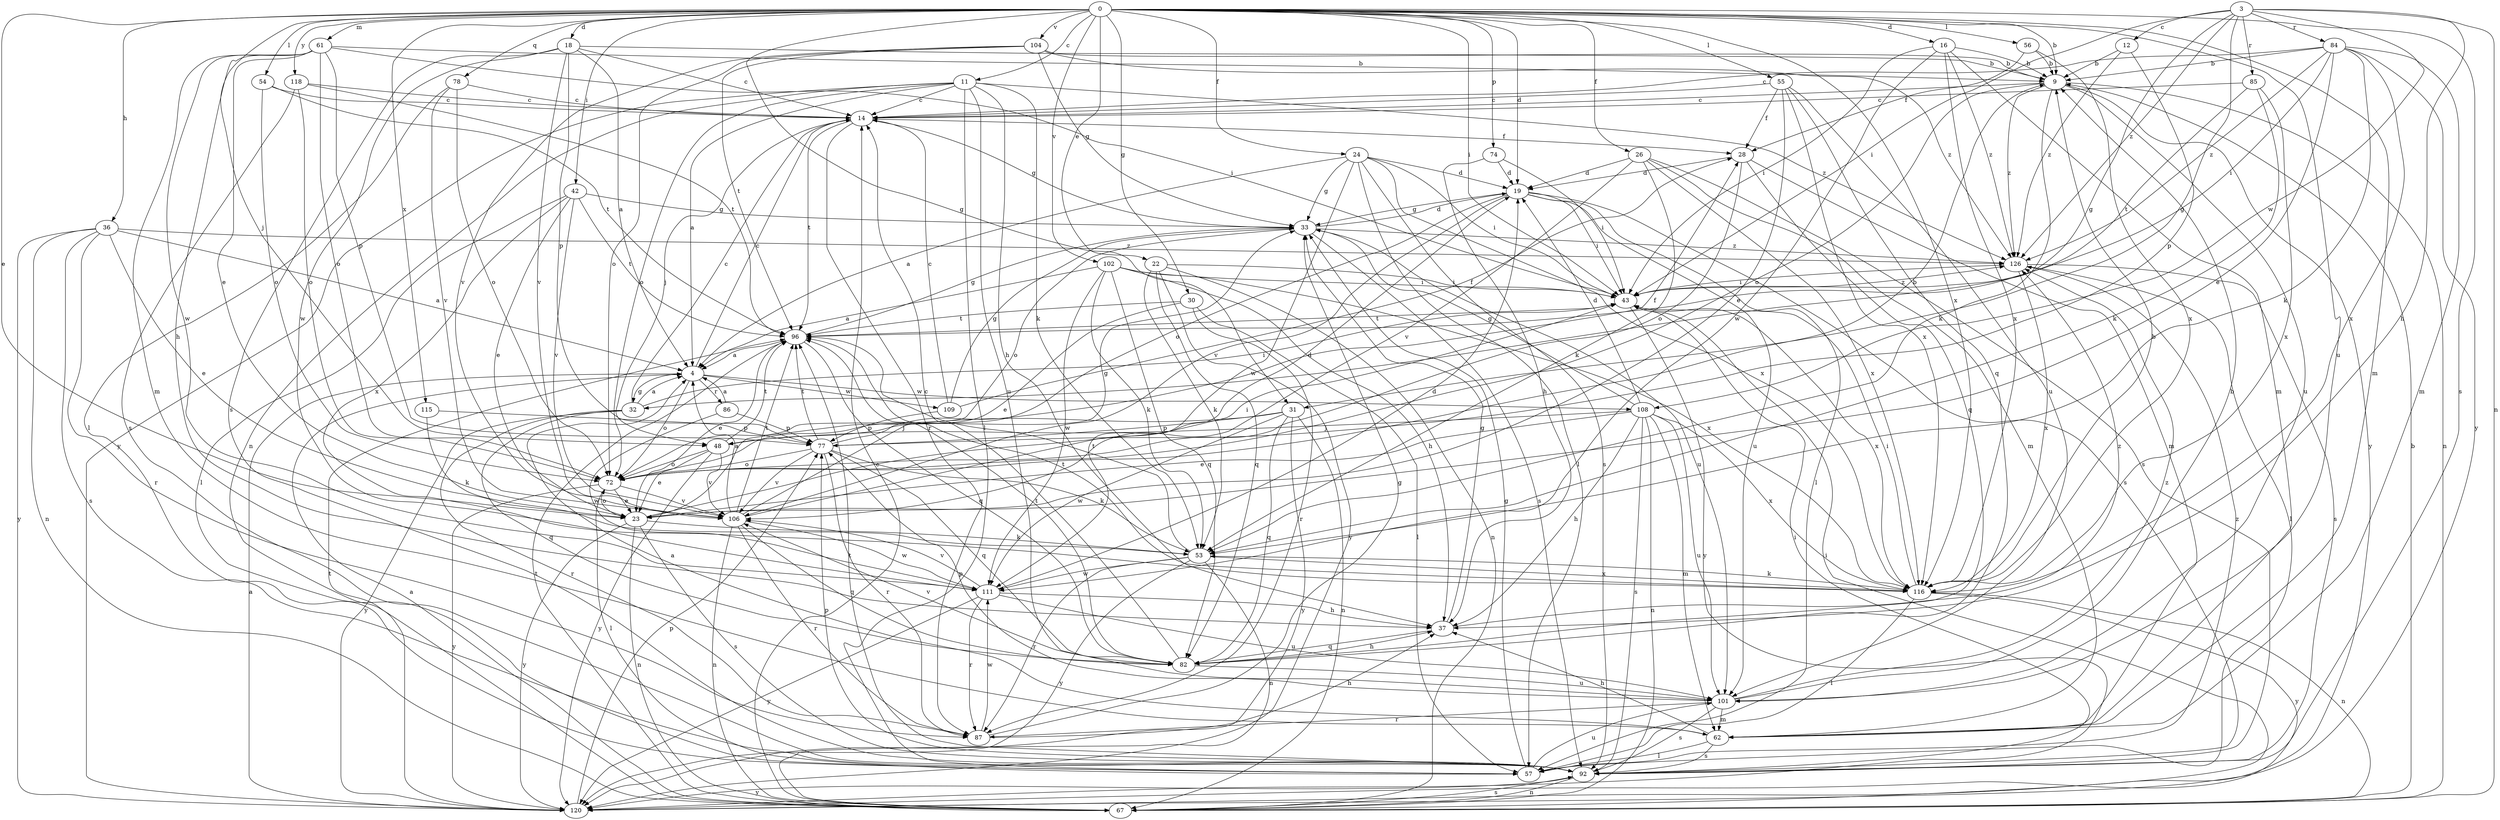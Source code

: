 strict digraph  {
0;
3;
4;
9;
11;
12;
14;
16;
18;
19;
22;
23;
24;
26;
28;
30;
31;
32;
33;
36;
37;
42;
43;
48;
53;
54;
55;
56;
57;
61;
62;
67;
72;
74;
77;
78;
82;
84;
85;
86;
87;
92;
96;
101;
102;
104;
106;
108;
109;
111;
115;
116;
118;
120;
126;
0 -> 9  [label=b];
0 -> 11  [label=c];
0 -> 16  [label=d];
0 -> 18  [label=d];
0 -> 19  [label=d];
0 -> 22  [label=e];
0 -> 23  [label=e];
0 -> 24  [label=f];
0 -> 26  [label=f];
0 -> 30  [label=g];
0 -> 31  [label=g];
0 -> 36  [label=h];
0 -> 42  [label=i];
0 -> 43  [label=i];
0 -> 48  [label=j];
0 -> 54  [label=l];
0 -> 55  [label=l];
0 -> 56  [label=l];
0 -> 61  [label=m];
0 -> 62  [label=m];
0 -> 74  [label=p];
0 -> 78  [label=q];
0 -> 92  [label=s];
0 -> 101  [label=u];
0 -> 102  [label=v];
0 -> 104  [label=v];
0 -> 115  [label=x];
0 -> 116  [label=x];
0 -> 118  [label=y];
3 -> 12  [label=c];
3 -> 31  [label=g];
3 -> 32  [label=g];
3 -> 37  [label=h];
3 -> 43  [label=i];
3 -> 67  [label=n];
3 -> 84  [label=r];
3 -> 85  [label=r];
3 -> 108  [label=w];
3 -> 126  [label=z];
4 -> 14  [label=c];
4 -> 32  [label=g];
4 -> 72  [label=o];
4 -> 86  [label=r];
4 -> 108  [label=w];
4 -> 109  [label=w];
9 -> 14  [label=c];
9 -> 53  [label=k];
9 -> 67  [label=n];
9 -> 72  [label=o];
9 -> 101  [label=u];
9 -> 120  [label=y];
9 -> 126  [label=z];
11 -> 4  [label=a];
11 -> 14  [label=c];
11 -> 37  [label=h];
11 -> 53  [label=k];
11 -> 57  [label=l];
11 -> 67  [label=n];
11 -> 72  [label=o];
11 -> 101  [label=u];
11 -> 120  [label=y];
11 -> 126  [label=z];
12 -> 9  [label=b];
12 -> 77  [label=p];
12 -> 126  [label=z];
14 -> 28  [label=f];
14 -> 33  [label=g];
14 -> 48  [label=j];
14 -> 87  [label=r];
14 -> 96  [label=t];
16 -> 9  [label=b];
16 -> 43  [label=i];
16 -> 62  [label=m];
16 -> 111  [label=w];
16 -> 116  [label=x];
16 -> 126  [label=z];
18 -> 4  [label=a];
18 -> 9  [label=b];
18 -> 14  [label=c];
18 -> 77  [label=p];
18 -> 92  [label=s];
18 -> 106  [label=v];
18 -> 111  [label=w];
19 -> 33  [label=g];
19 -> 43  [label=i];
19 -> 57  [label=l];
19 -> 72  [label=o];
19 -> 92  [label=s];
19 -> 101  [label=u];
19 -> 106  [label=v];
22 -> 43  [label=i];
22 -> 53  [label=k];
22 -> 67  [label=n];
22 -> 82  [label=q];
22 -> 120  [label=y];
23 -> 43  [label=i];
23 -> 53  [label=k];
23 -> 67  [label=n];
23 -> 72  [label=o];
23 -> 92  [label=s];
23 -> 120  [label=y];
24 -> 4  [label=a];
24 -> 19  [label=d];
24 -> 33  [label=g];
24 -> 43  [label=i];
24 -> 57  [label=l];
24 -> 92  [label=s];
24 -> 111  [label=w];
24 -> 116  [label=x];
26 -> 19  [label=d];
26 -> 53  [label=k];
26 -> 62  [label=m];
26 -> 92  [label=s];
26 -> 106  [label=v];
26 -> 116  [label=x];
28 -> 19  [label=d];
28 -> 62  [label=m];
28 -> 72  [label=o];
28 -> 82  [label=q];
30 -> 23  [label=e];
30 -> 57  [label=l];
30 -> 87  [label=r];
30 -> 96  [label=t];
31 -> 48  [label=j];
31 -> 67  [label=n];
31 -> 77  [label=p];
31 -> 82  [label=q];
31 -> 111  [label=w];
31 -> 120  [label=y];
32 -> 4  [label=a];
32 -> 14  [label=c];
32 -> 43  [label=i];
32 -> 82  [label=q];
32 -> 87  [label=r];
32 -> 120  [label=y];
33 -> 19  [label=d];
33 -> 72  [label=o];
33 -> 92  [label=s];
33 -> 101  [label=u];
33 -> 126  [label=z];
36 -> 4  [label=a];
36 -> 23  [label=e];
36 -> 67  [label=n];
36 -> 87  [label=r];
36 -> 92  [label=s];
36 -> 120  [label=y];
36 -> 126  [label=z];
37 -> 33  [label=g];
37 -> 82  [label=q];
37 -> 126  [label=z];
42 -> 23  [label=e];
42 -> 33  [label=g];
42 -> 57  [label=l];
42 -> 96  [label=t];
42 -> 106  [label=v];
42 -> 116  [label=x];
43 -> 96  [label=t];
43 -> 116  [label=x];
43 -> 120  [label=y];
43 -> 126  [label=z];
48 -> 23  [label=e];
48 -> 72  [label=o];
48 -> 96  [label=t];
48 -> 106  [label=v];
48 -> 120  [label=y];
53 -> 67  [label=n];
53 -> 87  [label=r];
53 -> 96  [label=t];
53 -> 111  [label=w];
53 -> 116  [label=x];
53 -> 120  [label=y];
54 -> 14  [label=c];
54 -> 72  [label=o];
54 -> 96  [label=t];
55 -> 14  [label=c];
55 -> 23  [label=e];
55 -> 28  [label=f];
55 -> 82  [label=q];
55 -> 101  [label=u];
55 -> 116  [label=x];
56 -> 9  [label=b];
56 -> 28  [label=f];
56 -> 116  [label=x];
57 -> 33  [label=g];
57 -> 101  [label=u];
57 -> 126  [label=z];
61 -> 9  [label=b];
61 -> 23  [label=e];
61 -> 37  [label=h];
61 -> 43  [label=i];
61 -> 62  [label=m];
61 -> 72  [label=o];
61 -> 77  [label=p];
61 -> 111  [label=w];
62 -> 4  [label=a];
62 -> 37  [label=h];
62 -> 57  [label=l];
62 -> 92  [label=s];
67 -> 4  [label=a];
67 -> 9  [label=b];
67 -> 14  [label=c];
67 -> 43  [label=i];
67 -> 92  [label=s];
67 -> 96  [label=t];
72 -> 9  [label=b];
72 -> 23  [label=e];
72 -> 57  [label=l];
72 -> 106  [label=v];
72 -> 120  [label=y];
74 -> 19  [label=d];
74 -> 37  [label=h];
74 -> 43  [label=i];
77 -> 28  [label=f];
77 -> 53  [label=k];
77 -> 72  [label=o];
77 -> 82  [label=q];
77 -> 87  [label=r];
77 -> 96  [label=t];
77 -> 106  [label=v];
78 -> 14  [label=c];
78 -> 57  [label=l];
78 -> 72  [label=o];
78 -> 106  [label=v];
82 -> 14  [label=c];
82 -> 37  [label=h];
82 -> 96  [label=t];
82 -> 101  [label=u];
82 -> 106  [label=v];
84 -> 9  [label=b];
84 -> 14  [label=c];
84 -> 23  [label=e];
84 -> 43  [label=i];
84 -> 53  [label=k];
84 -> 62  [label=m];
84 -> 116  [label=x];
84 -> 120  [label=y];
84 -> 126  [label=z];
85 -> 14  [label=c];
85 -> 53  [label=k];
85 -> 96  [label=t];
85 -> 116  [label=x];
86 -> 4  [label=a];
86 -> 77  [label=p];
86 -> 111  [label=w];
87 -> 33  [label=g];
87 -> 37  [label=h];
87 -> 111  [label=w];
92 -> 43  [label=i];
92 -> 67  [label=n];
92 -> 77  [label=p];
92 -> 96  [label=t];
92 -> 120  [label=y];
96 -> 4  [label=a];
96 -> 23  [label=e];
96 -> 33  [label=g];
96 -> 82  [label=q];
101 -> 9  [label=b];
101 -> 62  [label=m];
101 -> 77  [label=p];
101 -> 87  [label=r];
101 -> 92  [label=s];
101 -> 126  [label=z];
102 -> 4  [label=a];
102 -> 37  [label=h];
102 -> 43  [label=i];
102 -> 53  [label=k];
102 -> 82  [label=q];
102 -> 111  [label=w];
102 -> 116  [label=x];
104 -> 9  [label=b];
104 -> 33  [label=g];
104 -> 72  [label=o];
104 -> 96  [label=t];
104 -> 106  [label=v];
104 -> 126  [label=z];
106 -> 4  [label=a];
106 -> 19  [label=d];
106 -> 33  [label=g];
106 -> 67  [label=n];
106 -> 82  [label=q];
106 -> 87  [label=r];
106 -> 96  [label=t];
106 -> 111  [label=w];
108 -> 19  [label=d];
108 -> 23  [label=e];
108 -> 33  [label=g];
108 -> 37  [label=h];
108 -> 48  [label=j];
108 -> 62  [label=m];
108 -> 67  [label=n];
108 -> 92  [label=s];
108 -> 101  [label=u];
108 -> 116  [label=x];
109 -> 14  [label=c];
109 -> 28  [label=f];
109 -> 33  [label=g];
109 -> 77  [label=p];
111 -> 19  [label=d];
111 -> 37  [label=h];
111 -> 87  [label=r];
111 -> 101  [label=u];
111 -> 106  [label=v];
111 -> 120  [label=y];
115 -> 53  [label=k];
115 -> 77  [label=p];
116 -> 9  [label=b];
116 -> 43  [label=i];
116 -> 53  [label=k];
116 -> 57  [label=l];
116 -> 67  [label=n];
116 -> 96  [label=t];
116 -> 120  [label=y];
118 -> 14  [label=c];
118 -> 72  [label=o];
118 -> 92  [label=s];
118 -> 96  [label=t];
120 -> 4  [label=a];
120 -> 77  [label=p];
120 -> 96  [label=t];
126 -> 43  [label=i];
126 -> 57  [label=l];
126 -> 92  [label=s];
126 -> 116  [label=x];
}
